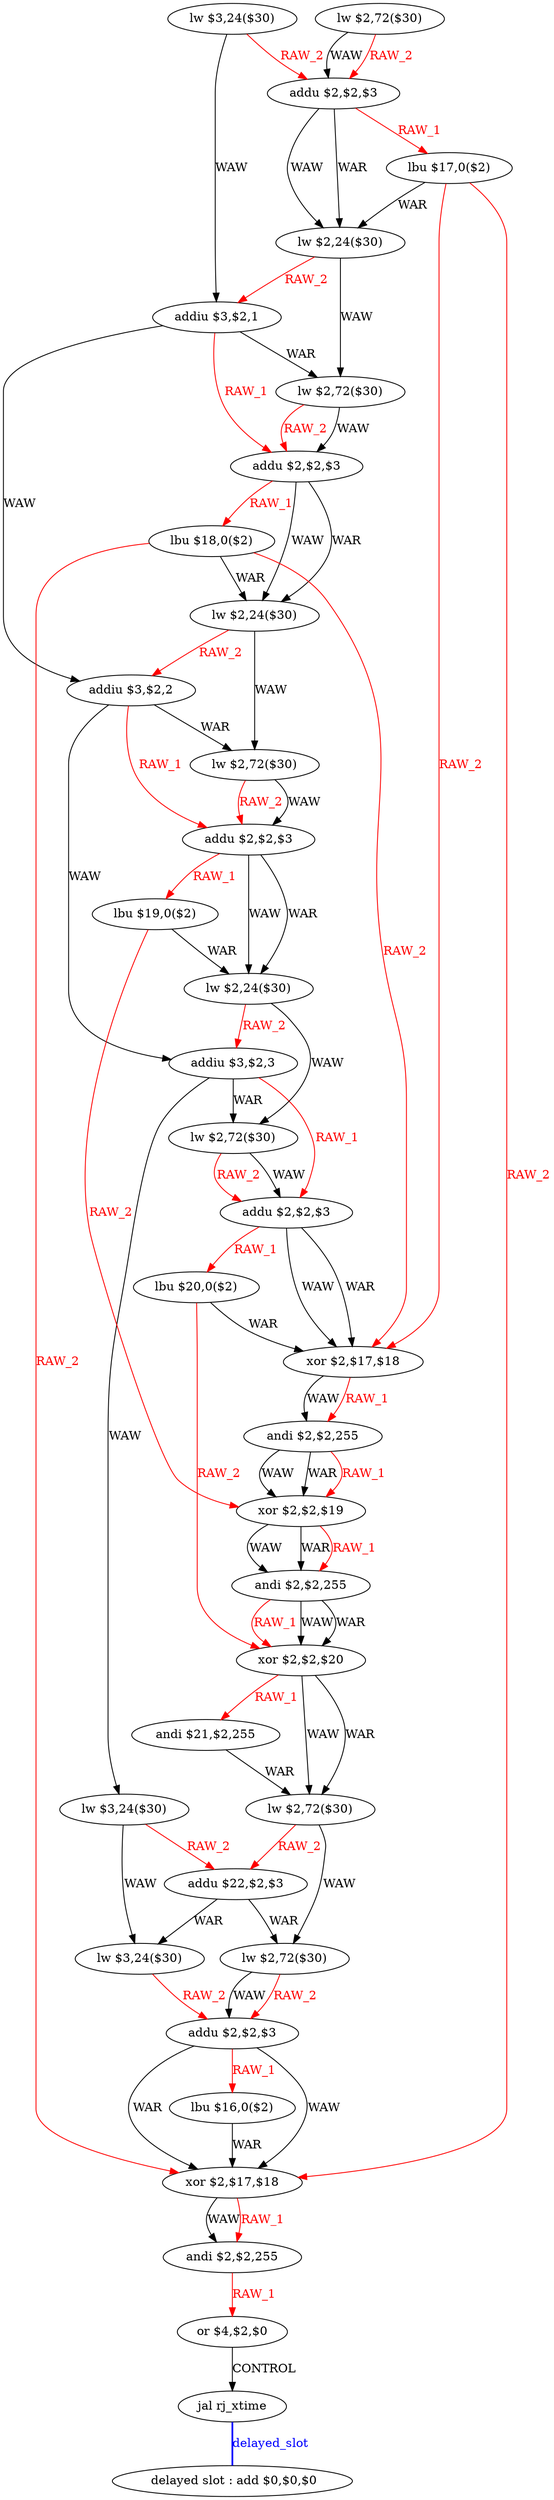 digraph G1 {
node [shape = ellipse];
i36 [label = " delayed slot : add $0,$0,$0"] ;
i35 ->  i36 [style = bold, dir= none, fontcolor = blue, color = blue, label= "delayed_slot"];
i35 [label = "jal rj_xtime"] ;
i0 [label = "lw $3,24($30)"] ;
i0 ->  i2 [color = red, fontcolor = red, label= "RAW_2"];
i0 ->  i5 [label= "WAW"];
i2 [label = "addu $2,$2,$3"] ;
i2 ->  i3 [color = red, fontcolor = red, label= "RAW_1"];
i2 ->  i4 [label= "WAW"];
i2 ->  i4 [label= "WAR"];
i3 [label = "lbu $17,0($2)"] ;
i3 ->  i4 [label= "WAR"];
i3 ->  i19 [color = red, fontcolor = red, label= "RAW_2"];
i3 ->  i32 [color = red, fontcolor = red, label= "RAW_2"];
i4 [label = "lw $2,24($30)"] ;
i4 ->  i5 [color = red, fontcolor = red, label= "RAW_2"];
i4 ->  i6 [label= "WAW"];
i5 [label = "addiu $3,$2,1"] ;
i5 ->  i6 [label= "WAR"];
i5 ->  i7 [color = red, fontcolor = red, label= "RAW_1"];
i5 ->  i10 [label= "WAW"];
i6 [label = "lw $2,72($30)"] ;
i6 ->  i7 [label= "WAW"];
i6 ->  i7 [color = red, fontcolor = red, label= "RAW_2"];
i7 [label = "addu $2,$2,$3"] ;
i7 ->  i8 [color = red, fontcolor = red, label= "RAW_1"];
i7 ->  i9 [label= "WAW"];
i7 ->  i9 [label= "WAR"];
i8 [label = "lbu $18,0($2)"] ;
i8 ->  i9 [label= "WAR"];
i8 ->  i19 [color = red, fontcolor = red, label= "RAW_2"];
i8 ->  i32 [color = red, fontcolor = red, label= "RAW_2"];
i9 [label = "lw $2,24($30)"] ;
i9 ->  i10 [color = red, fontcolor = red, label= "RAW_2"];
i9 ->  i11 [label= "WAW"];
i10 [label = "addiu $3,$2,2"] ;
i10 ->  i11 [label= "WAR"];
i10 ->  i12 [color = red, fontcolor = red, label= "RAW_1"];
i10 ->  i15 [label= "WAW"];
i11 [label = "lw $2,72($30)"] ;
i11 ->  i12 [label= "WAW"];
i11 ->  i12 [color = red, fontcolor = red, label= "RAW_2"];
i12 [label = "addu $2,$2,$3"] ;
i12 ->  i13 [color = red, fontcolor = red, label= "RAW_1"];
i12 ->  i14 [label= "WAW"];
i12 ->  i14 [label= "WAR"];
i13 [label = "lbu $19,0($2)"] ;
i13 ->  i14 [label= "WAR"];
i13 ->  i21 [color = red, fontcolor = red, label= "RAW_2"];
i14 [label = "lw $2,24($30)"] ;
i14 ->  i15 [color = red, fontcolor = red, label= "RAW_2"];
i14 ->  i16 [label= "WAW"];
i15 [label = "addiu $3,$2,3"] ;
i15 ->  i16 [label= "WAR"];
i15 ->  i17 [color = red, fontcolor = red, label= "RAW_1"];
i15 ->  i25 [label= "WAW"];
i16 [label = "lw $2,72($30)"] ;
i16 ->  i17 [label= "WAW"];
i16 ->  i17 [color = red, fontcolor = red, label= "RAW_2"];
i17 [label = "addu $2,$2,$3"] ;
i17 ->  i18 [color = red, fontcolor = red, label= "RAW_1"];
i17 ->  i19 [label= "WAW"];
i17 ->  i19 [label= "WAR"];
i18 [label = "lbu $20,0($2)"] ;
i18 ->  i19 [label= "WAR"];
i18 ->  i23 [color = red, fontcolor = red, label= "RAW_2"];
i19 [label = "xor $2,$17,$18"] ;
i19 ->  i20 [label= "WAW"];
i19 ->  i20 [color = red, fontcolor = red, label= "RAW_1"];
i20 [label = "andi $2,$2,255"] ;
i20 ->  i21 [label= "WAW"];
i20 ->  i21 [label= "WAR"];
i20 ->  i21 [color = red, fontcolor = red, label= "RAW_1"];
i21 [label = "xor $2,$2,$19"] ;
i21 ->  i22 [label= "WAW"];
i21 ->  i22 [label= "WAR"];
i21 ->  i22 [color = red, fontcolor = red, label= "RAW_1"];
i22 [label = "andi $2,$2,255"] ;
i22 ->  i23 [label= "WAW"];
i22 ->  i23 [label= "WAR"];
i22 ->  i23 [color = red, fontcolor = red, label= "RAW_1"];
i23 [label = "xor $2,$2,$20"] ;
i23 ->  i24 [color = red, fontcolor = red, label= "RAW_1"];
i23 ->  i26 [label= "WAW"];
i23 ->  i26 [label= "WAR"];
i24 [label = "andi $21,$2,255"] ;
i24 ->  i26 [label= "WAR"];
i26 [label = "lw $2,72($30)"] ;
i26 ->  i27 [color = red, fontcolor = red, label= "RAW_2"];
i26 ->  i29 [label= "WAW"];
i27 [label = "addu $22,$2,$3"] ;
i27 ->  i28 [label= "WAR"];
i27 ->  i29 [label= "WAR"];
i28 [label = "lw $3,24($30)"] ;
i28 ->  i30 [color = red, fontcolor = red, label= "RAW_2"];
i30 [label = "addu $2,$2,$3"] ;
i30 ->  i31 [color = red, fontcolor = red, label= "RAW_1"];
i30 ->  i32 [label= "WAW"];
i30 ->  i32 [label= "WAR"];
i31 [label = "lbu $16,0($2)"] ;
i31 ->  i32 [label= "WAR"];
i32 [label = "xor $2,$17,$18"] ;
i32 ->  i33 [label= "WAW"];
i32 ->  i33 [color = red, fontcolor = red, label= "RAW_1"];
i33 [label = "andi $2,$2,255"] ;
i33 ->  i34 [color = red, fontcolor = red, label= "RAW_1"];
i34 [label = "or $4,$2,$0"] ;
i34 ->  i35 [label= "CONTROL"];
i29 [label = "lw $2,72($30)"] ;
i29 ->  i30 [label= "WAW"];
i29 ->  i30 [color = red, fontcolor = red, label= "RAW_2"];
i25 [label = "lw $3,24($30)"] ;
i25 ->  i27 [color = red, fontcolor = red, label= "RAW_2"];
i25 ->  i28 [label= "WAW"];
i1 [label = "lw $2,72($30)"] ;
i1 ->  i2 [label= "WAW"];
i1 ->  i2 [color = red, fontcolor = red, label= "RAW_2"];
}
